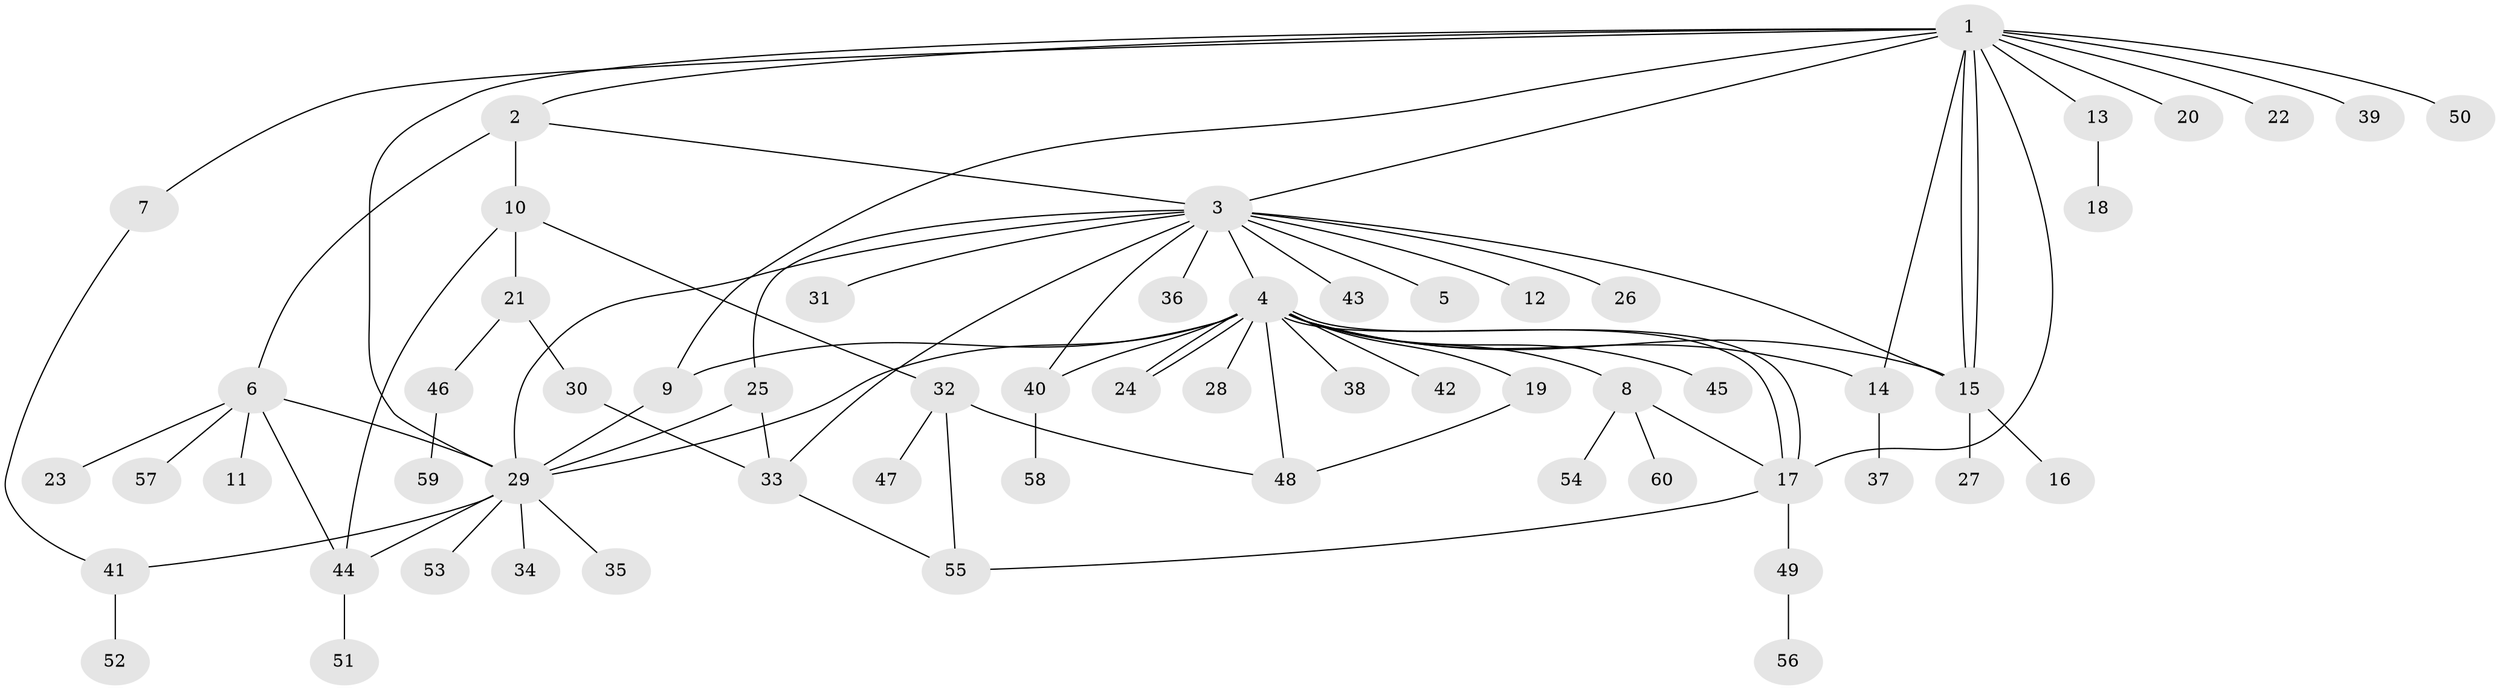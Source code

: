 // coarse degree distribution, {14: 0.02127659574468085, 4: 0.0425531914893617, 13: 0.02127659574468085, 15: 0.02127659574468085, 1: 0.6382978723404256, 7: 0.02127659574468085, 3: 0.10638297872340426, 6: 0.02127659574468085, 5: 0.06382978723404255, 2: 0.02127659574468085, 9: 0.02127659574468085}
// Generated by graph-tools (version 1.1) at 2025/51/02/27/25 19:51:55]
// undirected, 60 vertices, 84 edges
graph export_dot {
graph [start="1"]
  node [color=gray90,style=filled];
  1;
  2;
  3;
  4;
  5;
  6;
  7;
  8;
  9;
  10;
  11;
  12;
  13;
  14;
  15;
  16;
  17;
  18;
  19;
  20;
  21;
  22;
  23;
  24;
  25;
  26;
  27;
  28;
  29;
  30;
  31;
  32;
  33;
  34;
  35;
  36;
  37;
  38;
  39;
  40;
  41;
  42;
  43;
  44;
  45;
  46;
  47;
  48;
  49;
  50;
  51;
  52;
  53;
  54;
  55;
  56;
  57;
  58;
  59;
  60;
  1 -- 2;
  1 -- 3;
  1 -- 7;
  1 -- 9;
  1 -- 13;
  1 -- 14;
  1 -- 15;
  1 -- 15;
  1 -- 17;
  1 -- 20;
  1 -- 22;
  1 -- 29;
  1 -- 39;
  1 -- 50;
  2 -- 3;
  2 -- 6;
  2 -- 10;
  3 -- 4;
  3 -- 5;
  3 -- 12;
  3 -- 15;
  3 -- 25;
  3 -- 26;
  3 -- 29;
  3 -- 31;
  3 -- 33;
  3 -- 36;
  3 -- 40;
  3 -- 43;
  4 -- 8;
  4 -- 9;
  4 -- 14;
  4 -- 15;
  4 -- 17;
  4 -- 17;
  4 -- 19;
  4 -- 24;
  4 -- 24;
  4 -- 28;
  4 -- 29;
  4 -- 38;
  4 -- 40;
  4 -- 42;
  4 -- 45;
  4 -- 48;
  6 -- 11;
  6 -- 23;
  6 -- 29;
  6 -- 44;
  6 -- 57;
  7 -- 41;
  8 -- 17;
  8 -- 54;
  8 -- 60;
  9 -- 29;
  10 -- 21;
  10 -- 32;
  10 -- 44;
  13 -- 18;
  14 -- 37;
  15 -- 16;
  15 -- 27;
  17 -- 49;
  17 -- 55;
  19 -- 48;
  21 -- 30;
  21 -- 46;
  25 -- 29;
  25 -- 33;
  29 -- 34;
  29 -- 35;
  29 -- 41;
  29 -- 44;
  29 -- 53;
  30 -- 33;
  32 -- 47;
  32 -- 48;
  32 -- 55;
  33 -- 55;
  40 -- 58;
  41 -- 52;
  44 -- 51;
  46 -- 59;
  49 -- 56;
}
